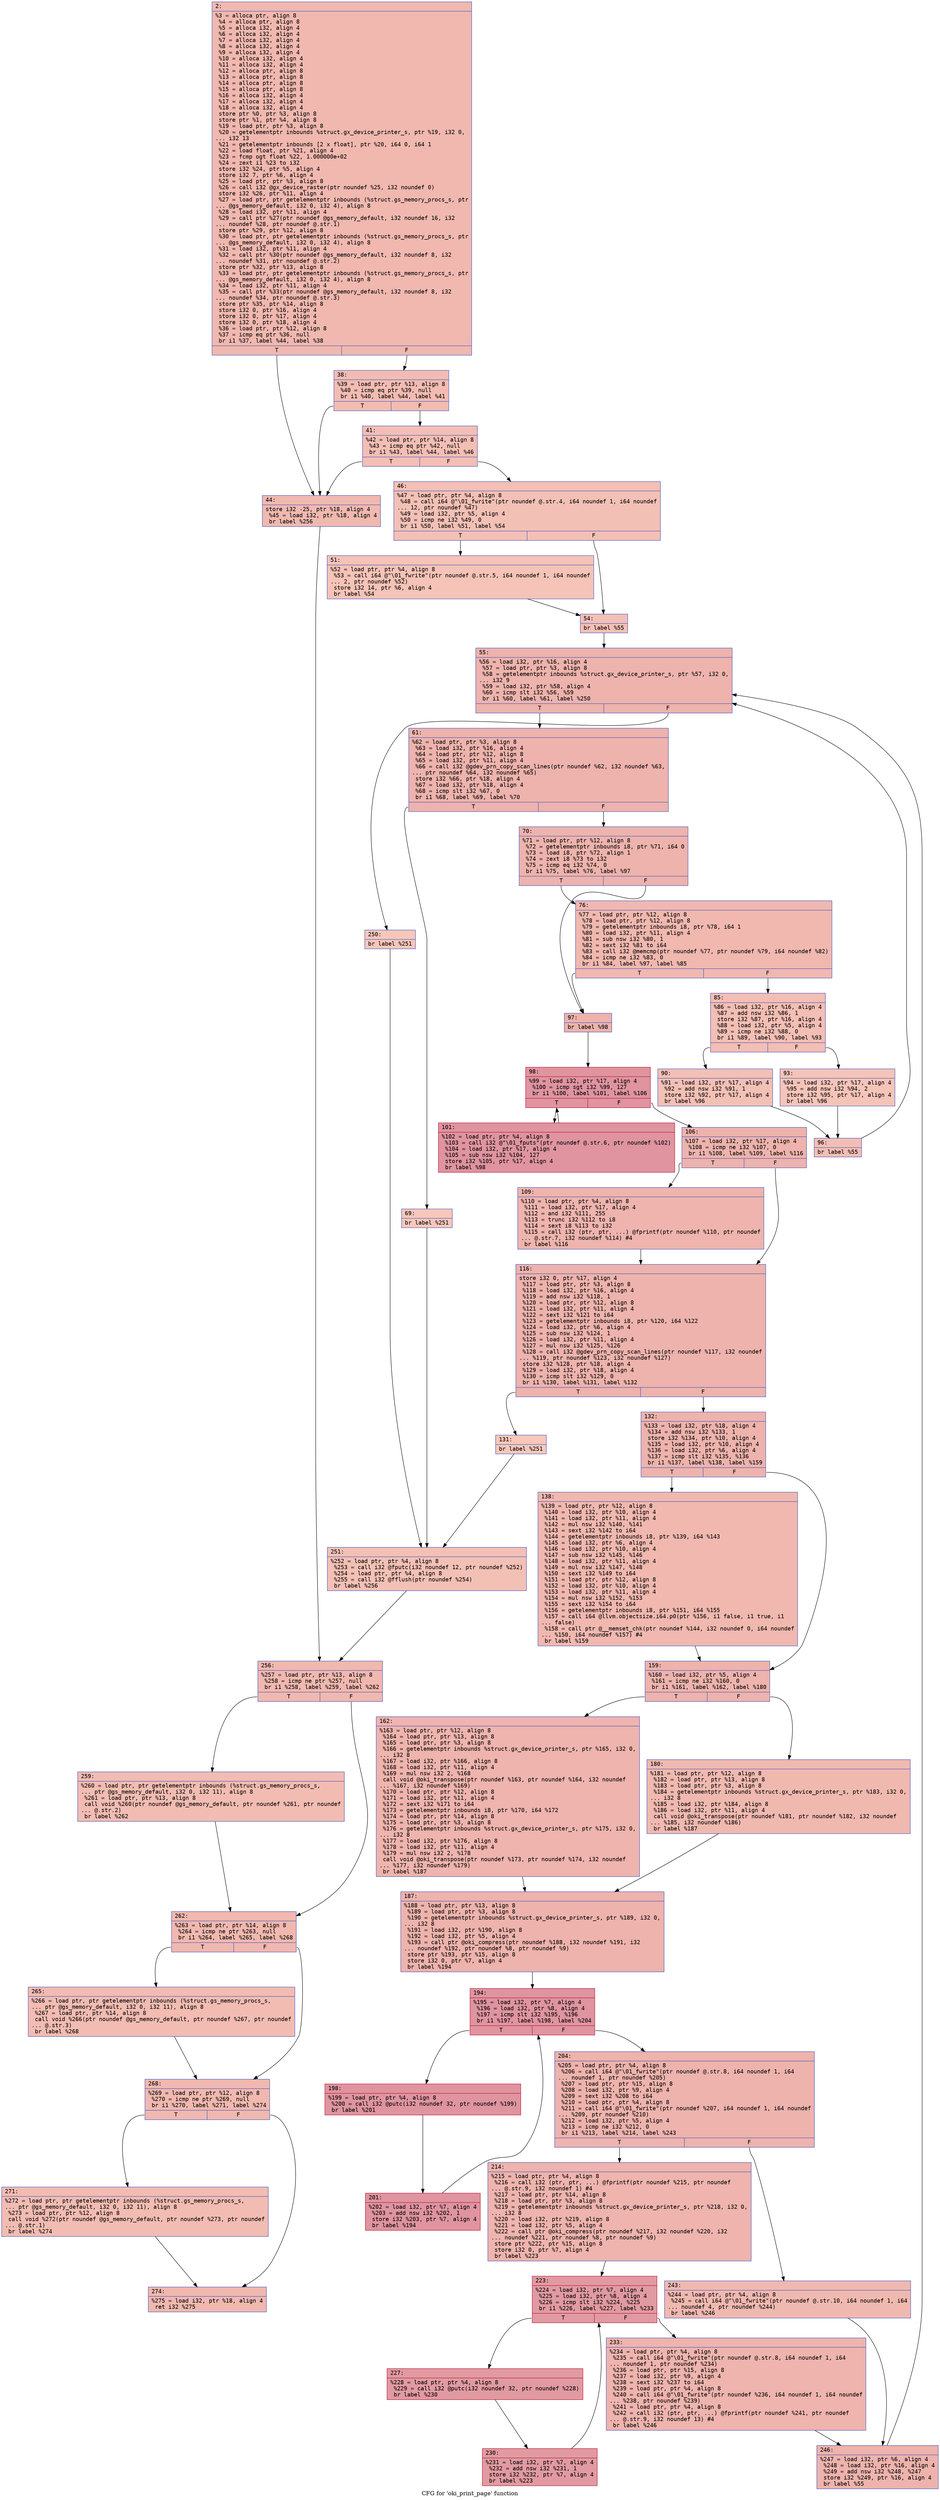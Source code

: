 digraph "CFG for 'oki_print_page' function" {
	label="CFG for 'oki_print_page' function";

	Node0x60000270e120 [shape=record,color="#3d50c3ff", style=filled, fillcolor="#dc5d4a70" fontname="Courier",label="{2:\l|  %3 = alloca ptr, align 8\l  %4 = alloca ptr, align 8\l  %5 = alloca i32, align 4\l  %6 = alloca i32, align 4\l  %7 = alloca i32, align 4\l  %8 = alloca i32, align 4\l  %9 = alloca i32, align 4\l  %10 = alloca i32, align 4\l  %11 = alloca i32, align 4\l  %12 = alloca ptr, align 8\l  %13 = alloca ptr, align 8\l  %14 = alloca ptr, align 8\l  %15 = alloca ptr, align 8\l  %16 = alloca i32, align 4\l  %17 = alloca i32, align 4\l  %18 = alloca i32, align 4\l  store ptr %0, ptr %3, align 8\l  store ptr %1, ptr %4, align 8\l  %19 = load ptr, ptr %3, align 8\l  %20 = getelementptr inbounds %struct.gx_device_printer_s, ptr %19, i32 0,\l... i32 13\l  %21 = getelementptr inbounds [2 x float], ptr %20, i64 0, i64 1\l  %22 = load float, ptr %21, align 4\l  %23 = fcmp ogt float %22, 1.000000e+02\l  %24 = zext i1 %23 to i32\l  store i32 %24, ptr %5, align 4\l  store i32 7, ptr %6, align 4\l  %25 = load ptr, ptr %3, align 8\l  %26 = call i32 @gx_device_raster(ptr noundef %25, i32 noundef 0)\l  store i32 %26, ptr %11, align 4\l  %27 = load ptr, ptr getelementptr inbounds (%struct.gs_memory_procs_s, ptr\l... @gs_memory_default, i32 0, i32 4), align 8\l  %28 = load i32, ptr %11, align 4\l  %29 = call ptr %27(ptr noundef @gs_memory_default, i32 noundef 16, i32\l... noundef %28, ptr noundef @.str.1)\l  store ptr %29, ptr %12, align 8\l  %30 = load ptr, ptr getelementptr inbounds (%struct.gs_memory_procs_s, ptr\l... @gs_memory_default, i32 0, i32 4), align 8\l  %31 = load i32, ptr %11, align 4\l  %32 = call ptr %30(ptr noundef @gs_memory_default, i32 noundef 8, i32\l... noundef %31, ptr noundef @.str.2)\l  store ptr %32, ptr %13, align 8\l  %33 = load ptr, ptr getelementptr inbounds (%struct.gs_memory_procs_s, ptr\l... @gs_memory_default, i32 0, i32 4), align 8\l  %34 = load i32, ptr %11, align 4\l  %35 = call ptr %33(ptr noundef @gs_memory_default, i32 noundef 8, i32\l... noundef %34, ptr noundef @.str.3)\l  store ptr %35, ptr %14, align 8\l  store i32 0, ptr %16, align 4\l  store i32 0, ptr %17, align 4\l  store i32 0, ptr %18, align 4\l  %36 = load ptr, ptr %12, align 8\l  %37 = icmp eq ptr %36, null\l  br i1 %37, label %44, label %38\l|{<s0>T|<s1>F}}"];
	Node0x60000270e120:s0 -> Node0x60000270e210[tooltip="2 -> 44\nProbability 37.50%" ];
	Node0x60000270e120:s1 -> Node0x60000270e170[tooltip="2 -> 38\nProbability 62.50%" ];
	Node0x60000270e170 [shape=record,color="#3d50c3ff", style=filled, fillcolor="#e1675170" fontname="Courier",label="{38:\l|  %39 = load ptr, ptr %13, align 8\l  %40 = icmp eq ptr %39, null\l  br i1 %40, label %44, label %41\l|{<s0>T|<s1>F}}"];
	Node0x60000270e170:s0 -> Node0x60000270e210[tooltip="38 -> 44\nProbability 37.50%" ];
	Node0x60000270e170:s1 -> Node0x60000270e1c0[tooltip="38 -> 41\nProbability 62.50%" ];
	Node0x60000270e1c0 [shape=record,color="#3d50c3ff", style=filled, fillcolor="#e36c5570" fontname="Courier",label="{41:\l|  %42 = load ptr, ptr %14, align 8\l  %43 = icmp eq ptr %42, null\l  br i1 %43, label %44, label %46\l|{<s0>T|<s1>F}}"];
	Node0x60000270e1c0:s0 -> Node0x60000270e210[tooltip="41 -> 44\nProbability 37.50%" ];
	Node0x60000270e1c0:s1 -> Node0x60000270e260[tooltip="41 -> 46\nProbability 62.50%" ];
	Node0x60000270e210 [shape=record,color="#3d50c3ff", style=filled, fillcolor="#de614d70" fontname="Courier",label="{44:\l|  store i32 -25, ptr %18, align 4\l  %45 = load i32, ptr %18, align 4\l  br label %256\l}"];
	Node0x60000270e210 -> Node0x60000270ee40[tooltip="44 -> 256\nProbability 100.00%" ];
	Node0x60000270e260 [shape=record,color="#3d50c3ff", style=filled, fillcolor="#e5705870" fontname="Courier",label="{46:\l|  %47 = load ptr, ptr %4, align 8\l  %48 = call i64 @\"\\01_fwrite\"(ptr noundef @.str.4, i64 noundef 1, i64 noundef\l... 12, ptr noundef %47)\l  %49 = load i32, ptr %5, align 4\l  %50 = icmp ne i32 %49, 0\l  br i1 %50, label %51, label %54\l|{<s0>T|<s1>F}}"];
	Node0x60000270e260:s0 -> Node0x60000270e2b0[tooltip="46 -> 51\nProbability 62.50%" ];
	Node0x60000270e260:s1 -> Node0x60000270e300[tooltip="46 -> 54\nProbability 37.50%" ];
	Node0x60000270e2b0 [shape=record,color="#3d50c3ff", style=filled, fillcolor="#e8765c70" fontname="Courier",label="{51:\l|  %52 = load ptr, ptr %4, align 8\l  %53 = call i64 @\"\\01_fwrite\"(ptr noundef @.str.5, i64 noundef 1, i64 noundef\l... 2, ptr noundef %52)\l  store i32 14, ptr %6, align 4\l  br label %54\l}"];
	Node0x60000270e2b0 -> Node0x60000270e300[tooltip="51 -> 54\nProbability 100.00%" ];
	Node0x60000270e300 [shape=record,color="#3d50c3ff", style=filled, fillcolor="#e5705870" fontname="Courier",label="{54:\l|  br label %55\l}"];
	Node0x60000270e300 -> Node0x60000270e350[tooltip="54 -> 55\nProbability 100.00%" ];
	Node0x60000270e350 [shape=record,color="#3d50c3ff", style=filled, fillcolor="#d6524470" fontname="Courier",label="{55:\l|  %56 = load i32, ptr %16, align 4\l  %57 = load ptr, ptr %3, align 8\l  %58 = getelementptr inbounds %struct.gx_device_printer_s, ptr %57, i32 0,\l... i32 9\l  %59 = load i32, ptr %58, align 4\l  %60 = icmp slt i32 %56, %59\l  br i1 %60, label %61, label %250\l|{<s0>T|<s1>F}}"];
	Node0x60000270e350:s0 -> Node0x60000270e3a0[tooltip="55 -> 61\nProbability 96.88%" ];
	Node0x60000270e350:s1 -> Node0x60000270eda0[tooltip="55 -> 250\nProbability 3.12%" ];
	Node0x60000270e3a0 [shape=record,color="#3d50c3ff", style=filled, fillcolor="#d6524470" fontname="Courier",label="{61:\l|  %62 = load ptr, ptr %3, align 8\l  %63 = load i32, ptr %16, align 4\l  %64 = load ptr, ptr %12, align 8\l  %65 = load i32, ptr %11, align 4\l  %66 = call i32 @gdev_prn_copy_scan_lines(ptr noundef %62, i32 noundef %63,\l... ptr noundef %64, i32 noundef %65)\l  store i32 %66, ptr %18, align 4\l  %67 = load i32, ptr %18, align 4\l  %68 = icmp slt i32 %67, 0\l  br i1 %68, label %69, label %70\l|{<s0>T|<s1>F}}"];
	Node0x60000270e3a0:s0 -> Node0x60000270e3f0[tooltip="61 -> 69\nProbability 3.12%" ];
	Node0x60000270e3a0:s1 -> Node0x60000270e440[tooltip="61 -> 70\nProbability 96.88%" ];
	Node0x60000270e3f0 [shape=record,color="#3d50c3ff", style=filled, fillcolor="#ec7f6370" fontname="Courier",label="{69:\l|  br label %251\l}"];
	Node0x60000270e3f0 -> Node0x60000270edf0[tooltip="69 -> 251\nProbability 100.00%" ];
	Node0x60000270e440 [shape=record,color="#3d50c3ff", style=filled, fillcolor="#d6524470" fontname="Courier",label="{70:\l|  %71 = load ptr, ptr %12, align 8\l  %72 = getelementptr inbounds i8, ptr %71, i64 0\l  %73 = load i8, ptr %72, align 1\l  %74 = zext i8 %73 to i32\l  %75 = icmp eq i32 %74, 0\l  br i1 %75, label %76, label %97\l|{<s0>T|<s1>F}}"];
	Node0x60000270e440:s0 -> Node0x60000270e490[tooltip="70 -> 76\nProbability 37.50%" ];
	Node0x60000270e440:s1 -> Node0x60000270e620[tooltip="70 -> 97\nProbability 62.50%" ];
	Node0x60000270e490 [shape=record,color="#3d50c3ff", style=filled, fillcolor="#dc5d4a70" fontname="Courier",label="{76:\l|  %77 = load ptr, ptr %12, align 8\l  %78 = load ptr, ptr %12, align 8\l  %79 = getelementptr inbounds i8, ptr %78, i64 1\l  %80 = load i32, ptr %11, align 4\l  %81 = sub nsw i32 %80, 1\l  %82 = sext i32 %81 to i64\l  %83 = call i32 @memcmp(ptr noundef %77, ptr noundef %79, i64 noundef %82)\l  %84 = icmp ne i32 %83, 0\l  br i1 %84, label %97, label %85\l|{<s0>T|<s1>F}}"];
	Node0x60000270e490:s0 -> Node0x60000270e620[tooltip="76 -> 97\nProbability 62.50%" ];
	Node0x60000270e490:s1 -> Node0x60000270e4e0[tooltip="76 -> 85\nProbability 37.50%" ];
	Node0x60000270e4e0 [shape=record,color="#3d50c3ff", style=filled, fillcolor="#e36c5570" fontname="Courier",label="{85:\l|  %86 = load i32, ptr %16, align 4\l  %87 = add nsw i32 %86, 1\l  store i32 %87, ptr %16, align 4\l  %88 = load i32, ptr %5, align 4\l  %89 = icmp ne i32 %88, 0\l  br i1 %89, label %90, label %93\l|{<s0>T|<s1>F}}"];
	Node0x60000270e4e0:s0 -> Node0x60000270e530[tooltip="85 -> 90\nProbability 62.50%" ];
	Node0x60000270e4e0:s1 -> Node0x60000270e580[tooltip="85 -> 93\nProbability 37.50%" ];
	Node0x60000270e530 [shape=record,color="#3d50c3ff", style=filled, fillcolor="#e5705870" fontname="Courier",label="{90:\l|  %91 = load i32, ptr %17, align 4\l  %92 = add nsw i32 %91, 1\l  store i32 %92, ptr %17, align 4\l  br label %96\l}"];
	Node0x60000270e530 -> Node0x60000270e5d0[tooltip="90 -> 96\nProbability 100.00%" ];
	Node0x60000270e580 [shape=record,color="#3d50c3ff", style=filled, fillcolor="#e97a5f70" fontname="Courier",label="{93:\l|  %94 = load i32, ptr %17, align 4\l  %95 = add nsw i32 %94, 2\l  store i32 %95, ptr %17, align 4\l  br label %96\l}"];
	Node0x60000270e580 -> Node0x60000270e5d0[tooltip="93 -> 96\nProbability 100.00%" ];
	Node0x60000270e5d0 [shape=record,color="#3d50c3ff", style=filled, fillcolor="#e36c5570" fontname="Courier",label="{96:\l|  br label %55\l}"];
	Node0x60000270e5d0 -> Node0x60000270e350[tooltip="96 -> 55\nProbability 100.00%" ];
	Node0x60000270e620 [shape=record,color="#3d50c3ff", style=filled, fillcolor="#d6524470" fontname="Courier",label="{97:\l|  br label %98\l}"];
	Node0x60000270e620 -> Node0x60000270e670[tooltip="97 -> 98\nProbability 100.00%" ];
	Node0x60000270e670 [shape=record,color="#b70d28ff", style=filled, fillcolor="#b70d2870" fontname="Courier",label="{98:\l|  %99 = load i32, ptr %17, align 4\l  %100 = icmp sgt i32 %99, 127\l  br i1 %100, label %101, label %106\l|{<s0>T|<s1>F}}"];
	Node0x60000270e670:s0 -> Node0x60000270e6c0[tooltip="98 -> 101\nProbability 96.88%" ];
	Node0x60000270e670:s1 -> Node0x60000270e710[tooltip="98 -> 106\nProbability 3.12%" ];
	Node0x60000270e6c0 [shape=record,color="#b70d28ff", style=filled, fillcolor="#b70d2870" fontname="Courier",label="{101:\l|  %102 = load ptr, ptr %4, align 8\l  %103 = call i32 @\"\\01_fputs\"(ptr noundef @.str.6, ptr noundef %102)\l  %104 = load i32, ptr %17, align 4\l  %105 = sub nsw i32 %104, 127\l  store i32 %105, ptr %17, align 4\l  br label %98\l}"];
	Node0x60000270e6c0 -> Node0x60000270e670[tooltip="101 -> 98\nProbability 100.00%" ];
	Node0x60000270e710 [shape=record,color="#3d50c3ff", style=filled, fillcolor="#d6524470" fontname="Courier",label="{106:\l|  %107 = load i32, ptr %17, align 4\l  %108 = icmp ne i32 %107, 0\l  br i1 %108, label %109, label %116\l|{<s0>T|<s1>F}}"];
	Node0x60000270e710:s0 -> Node0x60000270e760[tooltip="106 -> 109\nProbability 62.50%" ];
	Node0x60000270e710:s1 -> Node0x60000270e7b0[tooltip="106 -> 116\nProbability 37.50%" ];
	Node0x60000270e760 [shape=record,color="#3d50c3ff", style=filled, fillcolor="#d8564670" fontname="Courier",label="{109:\l|  %110 = load ptr, ptr %4, align 8\l  %111 = load i32, ptr %17, align 4\l  %112 = and i32 %111, 255\l  %113 = trunc i32 %112 to i8\l  %114 = sext i8 %113 to i32\l  %115 = call i32 (ptr, ptr, ...) @fprintf(ptr noundef %110, ptr noundef\l... @.str.7, i32 noundef %114) #4\l  br label %116\l}"];
	Node0x60000270e760 -> Node0x60000270e7b0[tooltip="109 -> 116\nProbability 100.00%" ];
	Node0x60000270e7b0 [shape=record,color="#3d50c3ff", style=filled, fillcolor="#d6524470" fontname="Courier",label="{116:\l|  store i32 0, ptr %17, align 4\l  %117 = load ptr, ptr %3, align 8\l  %118 = load i32, ptr %16, align 4\l  %119 = add nsw i32 %118, 1\l  %120 = load ptr, ptr %12, align 8\l  %121 = load i32, ptr %11, align 4\l  %122 = sext i32 %121 to i64\l  %123 = getelementptr inbounds i8, ptr %120, i64 %122\l  %124 = load i32, ptr %6, align 4\l  %125 = sub nsw i32 %124, 1\l  %126 = load i32, ptr %11, align 4\l  %127 = mul nsw i32 %125, %126\l  %128 = call i32 @gdev_prn_copy_scan_lines(ptr noundef %117, i32 noundef\l... %119, ptr noundef %123, i32 noundef %127)\l  store i32 %128, ptr %18, align 4\l  %129 = load i32, ptr %18, align 4\l  %130 = icmp slt i32 %129, 0\l  br i1 %130, label %131, label %132\l|{<s0>T|<s1>F}}"];
	Node0x60000270e7b0:s0 -> Node0x60000270e800[tooltip="116 -> 131\nProbability 3.12%" ];
	Node0x60000270e7b0:s1 -> Node0x60000270e850[tooltip="116 -> 132\nProbability 96.88%" ];
	Node0x60000270e800 [shape=record,color="#3d50c3ff", style=filled, fillcolor="#ec7f6370" fontname="Courier",label="{131:\l|  br label %251\l}"];
	Node0x60000270e800 -> Node0x60000270edf0[tooltip="131 -> 251\nProbability 100.00%" ];
	Node0x60000270e850 [shape=record,color="#3d50c3ff", style=filled, fillcolor="#d6524470" fontname="Courier",label="{132:\l|  %133 = load i32, ptr %18, align 4\l  %134 = add nsw i32 %133, 1\l  store i32 %134, ptr %10, align 4\l  %135 = load i32, ptr %10, align 4\l  %136 = load i32, ptr %6, align 4\l  %137 = icmp slt i32 %135, %136\l  br i1 %137, label %138, label %159\l|{<s0>T|<s1>F}}"];
	Node0x60000270e850:s0 -> Node0x60000270e8a0[tooltip="132 -> 138\nProbability 50.00%" ];
	Node0x60000270e850:s1 -> Node0x60000270e8f0[tooltip="132 -> 159\nProbability 50.00%" ];
	Node0x60000270e8a0 [shape=record,color="#3d50c3ff", style=filled, fillcolor="#dc5d4a70" fontname="Courier",label="{138:\l|  %139 = load ptr, ptr %12, align 8\l  %140 = load i32, ptr %10, align 4\l  %141 = load i32, ptr %11, align 4\l  %142 = mul nsw i32 %140, %141\l  %143 = sext i32 %142 to i64\l  %144 = getelementptr inbounds i8, ptr %139, i64 %143\l  %145 = load i32, ptr %6, align 4\l  %146 = load i32, ptr %10, align 4\l  %147 = sub nsw i32 %145, %146\l  %148 = load i32, ptr %11, align 4\l  %149 = mul nsw i32 %147, %148\l  %150 = sext i32 %149 to i64\l  %151 = load ptr, ptr %12, align 8\l  %152 = load i32, ptr %10, align 4\l  %153 = load i32, ptr %11, align 4\l  %154 = mul nsw i32 %152, %153\l  %155 = sext i32 %154 to i64\l  %156 = getelementptr inbounds i8, ptr %151, i64 %155\l  %157 = call i64 @llvm.objectsize.i64.p0(ptr %156, i1 false, i1 true, i1\l... false)\l  %158 = call ptr @__memset_chk(ptr noundef %144, i32 noundef 0, i64 noundef\l... %150, i64 noundef %157) #4\l  br label %159\l}"];
	Node0x60000270e8a0 -> Node0x60000270e8f0[tooltip="138 -> 159\nProbability 100.00%" ];
	Node0x60000270e8f0 [shape=record,color="#3d50c3ff", style=filled, fillcolor="#d6524470" fontname="Courier",label="{159:\l|  %160 = load i32, ptr %5, align 4\l  %161 = icmp ne i32 %160, 0\l  br i1 %161, label %162, label %180\l|{<s0>T|<s1>F}}"];
	Node0x60000270e8f0:s0 -> Node0x60000270e940[tooltip="159 -> 162\nProbability 62.50%" ];
	Node0x60000270e8f0:s1 -> Node0x60000270e990[tooltip="159 -> 180\nProbability 37.50%" ];
	Node0x60000270e940 [shape=record,color="#3d50c3ff", style=filled, fillcolor="#d8564670" fontname="Courier",label="{162:\l|  %163 = load ptr, ptr %12, align 8\l  %164 = load ptr, ptr %13, align 8\l  %165 = load ptr, ptr %3, align 8\l  %166 = getelementptr inbounds %struct.gx_device_printer_s, ptr %165, i32 0,\l... i32 8\l  %167 = load i32, ptr %166, align 8\l  %168 = load i32, ptr %11, align 4\l  %169 = mul nsw i32 2, %168\l  call void @oki_transpose(ptr noundef %163, ptr noundef %164, i32 noundef\l... %167, i32 noundef %169)\l  %170 = load ptr, ptr %12, align 8\l  %171 = load i32, ptr %11, align 4\l  %172 = sext i32 %171 to i64\l  %173 = getelementptr inbounds i8, ptr %170, i64 %172\l  %174 = load ptr, ptr %14, align 8\l  %175 = load ptr, ptr %3, align 8\l  %176 = getelementptr inbounds %struct.gx_device_printer_s, ptr %175, i32 0,\l... i32 8\l  %177 = load i32, ptr %176, align 8\l  %178 = load i32, ptr %11, align 4\l  %179 = mul nsw i32 2, %178\l  call void @oki_transpose(ptr noundef %173, ptr noundef %174, i32 noundef\l... %177, i32 noundef %179)\l  br label %187\l}"];
	Node0x60000270e940 -> Node0x60000270e9e0[tooltip="162 -> 187\nProbability 100.00%" ];
	Node0x60000270e990 [shape=record,color="#3d50c3ff", style=filled, fillcolor="#de614d70" fontname="Courier",label="{180:\l|  %181 = load ptr, ptr %12, align 8\l  %182 = load ptr, ptr %13, align 8\l  %183 = load ptr, ptr %3, align 8\l  %184 = getelementptr inbounds %struct.gx_device_printer_s, ptr %183, i32 0,\l... i32 8\l  %185 = load i32, ptr %184, align 8\l  %186 = load i32, ptr %11, align 4\l  call void @oki_transpose(ptr noundef %181, ptr noundef %182, i32 noundef\l... %185, i32 noundef %186)\l  br label %187\l}"];
	Node0x60000270e990 -> Node0x60000270e9e0[tooltip="180 -> 187\nProbability 100.00%" ];
	Node0x60000270e9e0 [shape=record,color="#3d50c3ff", style=filled, fillcolor="#d6524470" fontname="Courier",label="{187:\l|  %188 = load ptr, ptr %13, align 8\l  %189 = load ptr, ptr %3, align 8\l  %190 = getelementptr inbounds %struct.gx_device_printer_s, ptr %189, i32 0,\l... i32 8\l  %191 = load i32, ptr %190, align 8\l  %192 = load i32, ptr %5, align 4\l  %193 = call ptr @oki_compress(ptr noundef %188, i32 noundef %191, i32\l... noundef %192, ptr noundef %8, ptr noundef %9)\l  store ptr %193, ptr %15, align 8\l  store i32 0, ptr %7, align 4\l  br label %194\l}"];
	Node0x60000270e9e0 -> Node0x60000270ea30[tooltip="187 -> 194\nProbability 100.00%" ];
	Node0x60000270ea30 [shape=record,color="#b70d28ff", style=filled, fillcolor="#b70d2870" fontname="Courier",label="{194:\l|  %195 = load i32, ptr %7, align 4\l  %196 = load i32, ptr %8, align 4\l  %197 = icmp slt i32 %195, %196\l  br i1 %197, label %198, label %204\l|{<s0>T|<s1>F}}"];
	Node0x60000270ea30:s0 -> Node0x60000270ea80[tooltip="194 -> 198\nProbability 96.88%" ];
	Node0x60000270ea30:s1 -> Node0x60000270eb20[tooltip="194 -> 204\nProbability 3.12%" ];
	Node0x60000270ea80 [shape=record,color="#b70d28ff", style=filled, fillcolor="#b70d2870" fontname="Courier",label="{198:\l|  %199 = load ptr, ptr %4, align 8\l  %200 = call i32 @putc(i32 noundef 32, ptr noundef %199)\l  br label %201\l}"];
	Node0x60000270ea80 -> Node0x60000270ead0[tooltip="198 -> 201\nProbability 100.00%" ];
	Node0x60000270ead0 [shape=record,color="#b70d28ff", style=filled, fillcolor="#b70d2870" fontname="Courier",label="{201:\l|  %202 = load i32, ptr %7, align 4\l  %203 = add nsw i32 %202, 1\l  store i32 %203, ptr %7, align 4\l  br label %194\l}"];
	Node0x60000270ead0 -> Node0x60000270ea30[tooltip="201 -> 194\nProbability 100.00%" ];
	Node0x60000270eb20 [shape=record,color="#3d50c3ff", style=filled, fillcolor="#d6524470" fontname="Courier",label="{204:\l|  %205 = load ptr, ptr %4, align 8\l  %206 = call i64 @\"\\01_fwrite\"(ptr noundef @.str.8, i64 noundef 1, i64\l... noundef 1, ptr noundef %205)\l  %207 = load ptr, ptr %15, align 8\l  %208 = load i32, ptr %9, align 4\l  %209 = sext i32 %208 to i64\l  %210 = load ptr, ptr %4, align 8\l  %211 = call i64 @\"\\01_fwrite\"(ptr noundef %207, i64 noundef 1, i64 noundef\l... %209, ptr noundef %210)\l  %212 = load i32, ptr %5, align 4\l  %213 = icmp ne i32 %212, 0\l  br i1 %213, label %214, label %243\l|{<s0>T|<s1>F}}"];
	Node0x60000270eb20:s0 -> Node0x60000270eb70[tooltip="204 -> 214\nProbability 62.50%" ];
	Node0x60000270eb20:s1 -> Node0x60000270ed00[tooltip="204 -> 243\nProbability 37.50%" ];
	Node0x60000270eb70 [shape=record,color="#3d50c3ff", style=filled, fillcolor="#d8564670" fontname="Courier",label="{214:\l|  %215 = load ptr, ptr %4, align 8\l  %216 = call i32 (ptr, ptr, ...) @fprintf(ptr noundef %215, ptr noundef\l... @.str.9, i32 noundef 1) #4\l  %217 = load ptr, ptr %14, align 8\l  %218 = load ptr, ptr %3, align 8\l  %219 = getelementptr inbounds %struct.gx_device_printer_s, ptr %218, i32 0,\l... i32 8\l  %220 = load i32, ptr %219, align 8\l  %221 = load i32, ptr %5, align 4\l  %222 = call ptr @oki_compress(ptr noundef %217, i32 noundef %220, i32\l... noundef %221, ptr noundef %8, ptr noundef %9)\l  store ptr %222, ptr %15, align 8\l  store i32 0, ptr %7, align 4\l  br label %223\l}"];
	Node0x60000270eb70 -> Node0x60000270ebc0[tooltip="214 -> 223\nProbability 100.00%" ];
	Node0x60000270ebc0 [shape=record,color="#b70d28ff", style=filled, fillcolor="#bb1b2c70" fontname="Courier",label="{223:\l|  %224 = load i32, ptr %7, align 4\l  %225 = load i32, ptr %8, align 4\l  %226 = icmp slt i32 %224, %225\l  br i1 %226, label %227, label %233\l|{<s0>T|<s1>F}}"];
	Node0x60000270ebc0:s0 -> Node0x60000270ec10[tooltip="223 -> 227\nProbability 96.88%" ];
	Node0x60000270ebc0:s1 -> Node0x60000270ecb0[tooltip="223 -> 233\nProbability 3.12%" ];
	Node0x60000270ec10 [shape=record,color="#b70d28ff", style=filled, fillcolor="#bb1b2c70" fontname="Courier",label="{227:\l|  %228 = load ptr, ptr %4, align 8\l  %229 = call i32 @putc(i32 noundef 32, ptr noundef %228)\l  br label %230\l}"];
	Node0x60000270ec10 -> Node0x60000270ec60[tooltip="227 -> 230\nProbability 100.00%" ];
	Node0x60000270ec60 [shape=record,color="#b70d28ff", style=filled, fillcolor="#bb1b2c70" fontname="Courier",label="{230:\l|  %231 = load i32, ptr %7, align 4\l  %232 = add nsw i32 %231, 1\l  store i32 %232, ptr %7, align 4\l  br label %223\l}"];
	Node0x60000270ec60 -> Node0x60000270ebc0[tooltip="230 -> 223\nProbability 100.00%" ];
	Node0x60000270ecb0 [shape=record,color="#3d50c3ff", style=filled, fillcolor="#d8564670" fontname="Courier",label="{233:\l|  %234 = load ptr, ptr %4, align 8\l  %235 = call i64 @\"\\01_fwrite\"(ptr noundef @.str.8, i64 noundef 1, i64\l... noundef 1, ptr noundef %234)\l  %236 = load ptr, ptr %15, align 8\l  %237 = load i32, ptr %9, align 4\l  %238 = sext i32 %237 to i64\l  %239 = load ptr, ptr %4, align 8\l  %240 = call i64 @\"\\01_fwrite\"(ptr noundef %236, i64 noundef 1, i64 noundef\l... %238, ptr noundef %239)\l  %241 = load ptr, ptr %4, align 8\l  %242 = call i32 (ptr, ptr, ...) @fprintf(ptr noundef %241, ptr noundef\l... @.str.9, i32 noundef 13) #4\l  br label %246\l}"];
	Node0x60000270ecb0 -> Node0x60000270ed50[tooltip="233 -> 246\nProbability 100.00%" ];
	Node0x60000270ed00 [shape=record,color="#3d50c3ff", style=filled, fillcolor="#de614d70" fontname="Courier",label="{243:\l|  %244 = load ptr, ptr %4, align 8\l  %245 = call i64 @\"\\01_fwrite\"(ptr noundef @.str.10, i64 noundef 1, i64\l... noundef 4, ptr noundef %244)\l  br label %246\l}"];
	Node0x60000270ed00 -> Node0x60000270ed50[tooltip="243 -> 246\nProbability 100.00%" ];
	Node0x60000270ed50 [shape=record,color="#3d50c3ff", style=filled, fillcolor="#d6524470" fontname="Courier",label="{246:\l|  %247 = load i32, ptr %6, align 4\l  %248 = load i32, ptr %16, align 4\l  %249 = add nsw i32 %248, %247\l  store i32 %249, ptr %16, align 4\l  br label %55\l}"];
	Node0x60000270ed50 -> Node0x60000270e350[tooltip="246 -> 55\nProbability 100.00%" ];
	Node0x60000270eda0 [shape=record,color="#3d50c3ff", style=filled, fillcolor="#ec7f6370" fontname="Courier",label="{250:\l|  br label %251\l}"];
	Node0x60000270eda0 -> Node0x60000270edf0[tooltip="250 -> 251\nProbability 100.00%" ];
	Node0x60000270edf0 [shape=record,color="#3d50c3ff", style=filled, fillcolor="#e5705870" fontname="Courier",label="{251:\l|  %252 = load ptr, ptr %4, align 8\l  %253 = call i32 @fputc(i32 noundef 12, ptr noundef %252)\l  %254 = load ptr, ptr %4, align 8\l  %255 = call i32 @fflush(ptr noundef %254)\l  br label %256\l}"];
	Node0x60000270edf0 -> Node0x60000270ee40[tooltip="251 -> 256\nProbability 100.00%" ];
	Node0x60000270ee40 [shape=record,color="#3d50c3ff", style=filled, fillcolor="#dc5d4a70" fontname="Courier",label="{256:\l|  %257 = load ptr, ptr %13, align 8\l  %258 = icmp ne ptr %257, null\l  br i1 %258, label %259, label %262\l|{<s0>T|<s1>F}}"];
	Node0x60000270ee40:s0 -> Node0x60000270ee90[tooltip="256 -> 259\nProbability 62.50%" ];
	Node0x60000270ee40:s1 -> Node0x60000270eee0[tooltip="256 -> 262\nProbability 37.50%" ];
	Node0x60000270ee90 [shape=record,color="#3d50c3ff", style=filled, fillcolor="#e1675170" fontname="Courier",label="{259:\l|  %260 = load ptr, ptr getelementptr inbounds (%struct.gs_memory_procs_s,\l... ptr @gs_memory_default, i32 0, i32 11), align 8\l  %261 = load ptr, ptr %13, align 8\l  call void %260(ptr noundef @gs_memory_default, ptr noundef %261, ptr noundef\l... @.str.2)\l  br label %262\l}"];
	Node0x60000270ee90 -> Node0x60000270eee0[tooltip="259 -> 262\nProbability 100.00%" ];
	Node0x60000270eee0 [shape=record,color="#3d50c3ff", style=filled, fillcolor="#dc5d4a70" fontname="Courier",label="{262:\l|  %263 = load ptr, ptr %14, align 8\l  %264 = icmp ne ptr %263, null\l  br i1 %264, label %265, label %268\l|{<s0>T|<s1>F}}"];
	Node0x60000270eee0:s0 -> Node0x60000270ef30[tooltip="262 -> 265\nProbability 62.50%" ];
	Node0x60000270eee0:s1 -> Node0x60000270ef80[tooltip="262 -> 268\nProbability 37.50%" ];
	Node0x60000270ef30 [shape=record,color="#3d50c3ff", style=filled, fillcolor="#e1675170" fontname="Courier",label="{265:\l|  %266 = load ptr, ptr getelementptr inbounds (%struct.gs_memory_procs_s,\l... ptr @gs_memory_default, i32 0, i32 11), align 8\l  %267 = load ptr, ptr %14, align 8\l  call void %266(ptr noundef @gs_memory_default, ptr noundef %267, ptr noundef\l... @.str.3)\l  br label %268\l}"];
	Node0x60000270ef30 -> Node0x60000270ef80[tooltip="265 -> 268\nProbability 100.00%" ];
	Node0x60000270ef80 [shape=record,color="#3d50c3ff", style=filled, fillcolor="#dc5d4a70" fontname="Courier",label="{268:\l|  %269 = load ptr, ptr %12, align 8\l  %270 = icmp ne ptr %269, null\l  br i1 %270, label %271, label %274\l|{<s0>T|<s1>F}}"];
	Node0x60000270ef80:s0 -> Node0x60000270efd0[tooltip="268 -> 271\nProbability 62.50%" ];
	Node0x60000270ef80:s1 -> Node0x60000270f020[tooltip="268 -> 274\nProbability 37.50%" ];
	Node0x60000270efd0 [shape=record,color="#3d50c3ff", style=filled, fillcolor="#e1675170" fontname="Courier",label="{271:\l|  %272 = load ptr, ptr getelementptr inbounds (%struct.gs_memory_procs_s,\l... ptr @gs_memory_default, i32 0, i32 11), align 8\l  %273 = load ptr, ptr %12, align 8\l  call void %272(ptr noundef @gs_memory_default, ptr noundef %273, ptr noundef\l... @.str.1)\l  br label %274\l}"];
	Node0x60000270efd0 -> Node0x60000270f020[tooltip="271 -> 274\nProbability 100.00%" ];
	Node0x60000270f020 [shape=record,color="#3d50c3ff", style=filled, fillcolor="#dc5d4a70" fontname="Courier",label="{274:\l|  %275 = load i32, ptr %18, align 4\l  ret i32 %275\l}"];
}
